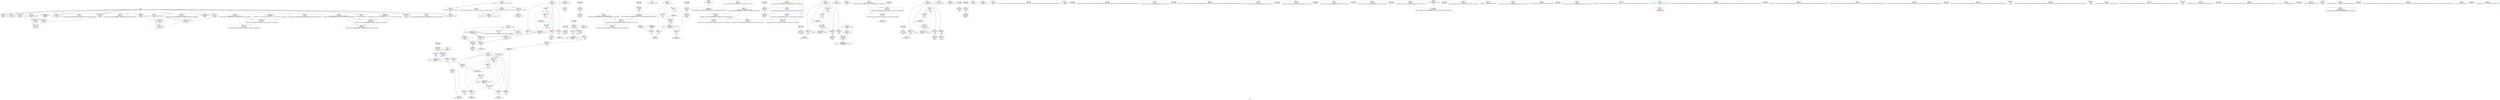 digraph "SVFG" {
	label="SVFG";

	Node0x5569e9b45a50 [shape=record,color=grey,label="{NodeID: 0\nNullPtr}"];
	Node0x5569e9b45a50 -> Node0x5569e9b67100[style=solid];
	Node0x5569e9b45a50 -> Node0x5569e9b67200[style=solid];
	Node0x5569e9b45a50 -> Node0x5569e9b672d0[style=solid];
	Node0x5569e9b45a50 -> Node0x5569e9b673a0[style=solid];
	Node0x5569e9b45a50 -> Node0x5569e9b67470[style=solid];
	Node0x5569e9b45a50 -> Node0x5569e9b67540[style=solid];
	Node0x5569e9b45a50 -> Node0x5569e9b67610[style=solid];
	Node0x5569e9b45a50 -> Node0x5569e9b676e0[style=solid];
	Node0x5569e9b45a50 -> Node0x5569e9b677b0[style=solid];
	Node0x5569e9b45a50 -> Node0x5569e9b67880[style=solid];
	Node0x5569e9b45a50 -> Node0x5569e9b67950[style=solid];
	Node0x5569e9b45a50 -> Node0x5569e9b67a20[style=solid];
	Node0x5569e9b45a50 -> Node0x5569e9b67af0[style=solid];
	Node0x5569e9b45a50 -> Node0x5569e9b67bc0[style=solid];
	Node0x5569e9b45a50 -> Node0x5569e9b6cc20[style=solid];
	Node0x5569e9b65480 [shape=record,color=red,label="{NodeID: 111\n190\<--13\n\<--c1\nmain\n}"];
	Node0x5569e9b65480 -> Node0x5569e9b68850[style=solid];
	Node0x5569e9b64010 [shape=record,color=green,label="{NodeID: 28\n56\<--57\nretval\<--retval_field_insensitive\nmain\n}"];
	Node0x5569e9b64010 -> Node0x5569e9b6cd20[style=solid];
	Node0x5569e9b6ed50 [shape=record,color=black,label="{NodeID: 388\n113 = PHI()\n}"];
	Node0x5569e9b6ed50 -> Node0x5569e9b67f60[style=solid];
	Node0x5569e9b7f670 [shape=record,color=black,label="{NodeID: 305\nMR_2V_2 = PHI(MR_2V_3, MR_2V_1, )\npts\{15 \}\n}"];
	Node0x5569e9b7f670 -> Node0x5569e9b6d540[style=dashed];
	Node0x5569e9b6bd90 [shape=record,color=red,label="{NodeID: 139\n179\<--178\n\<--call39\nmain\n}"];
	Node0x5569e9b6bd90 -> Node0x5569e9b68780[style=solid];
	Node0x5569e9b66820 [shape=record,color=green,label="{NodeID: 56\n314\<--315\n__lhs.addr\<--__lhs.addr_field_insensitive\n_ZStplIcSt11char_traitsIcESaIcEENSt7__cxx1112basic_stringIT_T0_T1_EES5_RKS8_\n}"];
	Node0x5569e9b66820 -> Node0x5569e9b6c270[style=solid];
	Node0x5569e9b66820 -> Node0x5569e9b6dd60[style=solid];
	Node0x5569e9b6d540 [shape=record,color=blue,label="{NodeID: 167\n13\<--162\nc1\<--conv28\nmain\n}"];
	Node0x5569e9b6d540 -> Node0x5569e9b65480[style=dashed];
	Node0x5569e9b6d540 -> Node0x5569e9b7f670[style=dashed];
	Node0x5569e9b68030 [shape=record,color=black,label="{NodeID: 84\n121\<--120\nconv10\<--\nmain\n}"];
	Node0x5569e9b63d00 [shape=record,color=green,label="{NodeID: 1\n7\<--1\n__dso_handle\<--dummyObj\nGlob }"];
	Node0x5569e9b65550 [shape=record,color=red,label="{NodeID: 112\n232\<--16\n\<--c2\nmain\n}"];
	Node0x5569e9b65550 -> Node0x5569e9b659b0[style=solid];
	Node0x5569e9b640a0 [shape=record,color=green,label="{NodeID: 29\n58\<--59\nn\<--n_field_insensitive\nmain\n}"];
	Node0x5569e9b640a0 -> Node0x5569e9b656f0[style=solid];
	Node0x5569e9b6ee80 [shape=record,color=black,label="{NodeID: 389\n122 = PHI()\n}"];
	Node0x5569e9b6ee80 -> Node0x5569e9b6bbf0[style=solid];
	Node0x5569e9b7fb70 [shape=record,color=black,label="{NodeID: 306\nMR_4V_2 = PHI(MR_4V_3, MR_4V_1, )\npts\{17 \}\n}"];
	Node0x5569e9b7fb70 -> Node0x5569e9b6d610[style=dashed];
	Node0x5569e9b6be60 [shape=record,color=red,label="{NodeID: 140\n182\<--181\n\<--arrayidx41\nmain\n}"];
	Node0x5569e9b6be60 -> Node0x5569e9b69ba0[style=solid];
	Node0x5569e9b668f0 [shape=record,color=green,label="{NodeID: 57\n316\<--317\n__rhs.addr\<--__rhs.addr_field_insensitive\n_ZStplIcSt11char_traitsIcESaIcEENSt7__cxx1112basic_stringIT_T0_T1_EES5_RKS8_\n}"];
	Node0x5569e9b668f0 -> Node0x5569e9b6c340[style=solid];
	Node0x5569e9b668f0 -> Node0x5569e9b6c410[style=solid];
	Node0x5569e9b668f0 -> Node0x5569e9b6de30[style=solid];
	Node0x5569e9b6d610 [shape=record,color=blue,label="{NodeID: 168\n16\<--165\nc2\<--conv30\nmain\n}"];
	Node0x5569e9b6d610 -> Node0x5569e9b65550[style=dashed];
	Node0x5569e9b6d610 -> Node0x5569e9b65620[style=dashed];
	Node0x5569e9b6d610 -> Node0x5569e9b7fb70[style=dashed];
	Node0x5569e9b68100 [shape=record,color=black,label="{NodeID: 85\n126\<--125\nidxprom\<--\nmain\n}"];
	Node0x5569e9b44b60 [shape=record,color=green,label="{NodeID: 2\n14\<--1\n\<--dummyObj\nCan only get source location for instruction, argument, global var or function.}"];
	Node0x5569e9b65620 [shape=record,color=red,label="{NodeID: 113\n244\<--16\n\<--c2\nmain\n}"];
	Node0x5569e9b65620 -> Node0x5569e9b65a80[style=solid];
	Node0x5569e9b64130 [shape=record,color=green,label="{NodeID: 30\n60\<--61\nic\<--ic_field_insensitive\nmain\n}"];
	Node0x5569e9b64130 -> Node0x5569e9b6aa10[style=solid];
	Node0x5569e9b64130 -> Node0x5569e9b6aae0[style=solid];
	Node0x5569e9b64130 -> Node0x5569e9b6abb0[style=solid];
	Node0x5569e9b64130 -> Node0x5569e9b6cdf0[style=solid];
	Node0x5569e9b64130 -> Node0x5569e9b6dc90[style=solid];
	Node0x5569e9b6ef80 [shape=record,color=black,label="{NodeID: 390\n161 = PHI()\n}"];
	Node0x5569e9b6ef80 -> Node0x5569e9b68440[style=solid];
	Node0x5569e9b80070 [shape=record,color=black,label="{NodeID: 307\nMR_10V_3 = PHI(MR_10V_4, MR_10V_2, )\npts\{61 \}\n}"];
	Node0x5569e9b80070 -> Node0x5569e9b6aa10[style=dashed];
	Node0x5569e9b80070 -> Node0x5569e9b6aae0[style=dashed];
	Node0x5569e9b80070 -> Node0x5569e9b6abb0[style=dashed];
	Node0x5569e9b80070 -> Node0x5569e9b6dc90[style=dashed];
	Node0x5569e9b6bf30 [shape=record,color=red,label="{NodeID: 141\n196\<--195\n\<--call46\nmain\n}"];
	Node0x5569e9b6bf30 -> Node0x5569e9b65810[style=solid];
	Node0x5569e9b669c0 [shape=record,color=green,label="{NodeID: 58\n318\<--319\nnrvo\<--nrvo_field_insensitive\n_ZStplIcSt11char_traitsIcESaIcEENSt7__cxx1112basic_stringIT_T0_T1_EES5_RKS8_\n}"];
	Node0x5569e9b669c0 -> Node0x5569e9b6c4e0[style=solid];
	Node0x5569e9b669c0 -> Node0x5569e9b6df00[style=solid];
	Node0x5569e9b669c0 -> Node0x5569e9b6e0a0[style=solid];
	Node0x5569e9b6d6e0 [shape=record,color=blue,label="{NodeID: 169\n76\<--168\nx\<--\nmain\n}"];
	Node0x5569e9b6d6e0 -> Node0x5569e9b6b4a0[style=dashed];
	Node0x5569e9b6d6e0 -> Node0x5569e9b6b570[style=dashed];
	Node0x5569e9b6d6e0 -> Node0x5569e9b6b640[style=dashed];
	Node0x5569e9b6d6e0 -> Node0x5569e9b6b710[style=dashed];
	Node0x5569e9b6d6e0 -> Node0x5569e9b6b7e0[style=dashed];
	Node0x5569e9b6d6e0 -> Node0x5569e9b6d880[style=dashed];
	Node0x5569e9b6d6e0 -> Node0x5569e9b6dbc0[style=dashed];
	Node0x5569e9b6d6e0 -> Node0x5569e9b80f70[style=dashed];
	Node0x5569e9b681d0 [shape=record,color=black,label="{NodeID: 86\n145\<--144\nconv16\<--call15\nmain\n}"];
	Node0x5569e9b681d0 -> Node0x5569e9b6a1a0[style=solid];
	Node0x5569e9b45e70 [shape=record,color=green,label="{NodeID: 3\n18\<--1\n_ZSt3cin\<--dummyObj\nGlob }"];
	Node0x5569e9b656f0 [shape=record,color=red,label="{NodeID: 114\n91\<--58\n\<--n\nmain\n}"];
	Node0x5569e9b656f0 -> Node0x5569e9b69a20[style=solid];
	Node0x5569e9b641c0 [shape=record,color=green,label="{NodeID: 31\n62\<--63\ns\<--s_field_insensitive\nmain\n}"];
	Node0x5569e9b6f080 [shape=record,color=black,label="{NodeID: 391\n164 = PHI()\n}"];
	Node0x5569e9b6f080 -> Node0x5569e9b68510[style=solid];
	Node0x5569e9b80570 [shape=record,color=black,label="{NodeID: 308\nMR_16V_2 = PHI(MR_16V_4, MR_16V_1, )\npts\{73 \}\n}"];
	Node0x5569e9b80570 -> Node0x5569e9b6cec0[style=dashed];
	Node0x5569e9b6c000 [shape=record,color=red,label="{NodeID: 142\n199\<--198\n\<--arrayidx48\nmain\n}"];
	Node0x5569e9b6c000 -> Node0x5569e9b658e0[style=solid];
	Node0x5569e9b66a90 [shape=record,color=green,label="{NodeID: 59\n320\<--321\n__len\<--__len_field_insensitive\n_ZStplIcSt11char_traitsIcESaIcEENSt7__cxx1112basic_stringIT_T0_T1_EES5_RKS8_\n}"];
	Node0x5569e9b66a90 -> Node0x5569e9b6c5b0[style=solid];
	Node0x5569e9b66a90 -> Node0x5569e9b6dfd0[style=solid];
	Node0x5569e9b6d7b0 [shape=record,color=blue,label="{NodeID: 170\n78\<--14\ni31\<--\nmain\n}"];
	Node0x5569e9b6d7b0 -> Node0x5569e9b6b8b0[style=dashed];
	Node0x5569e9b6d7b0 -> Node0x5569e9b6b980[style=dashed];
	Node0x5569e9b6d7b0 -> Node0x5569e9b6ba50[style=dashed];
	Node0x5569e9b6d7b0 -> Node0x5569e9b6bb20[style=dashed];
	Node0x5569e9b6d7b0 -> Node0x5569e9b6d950[style=dashed];
	Node0x5569e9b6d7b0 -> Node0x5569e9b81470[style=dashed];
	Node0x5569e9b682a0 [shape=record,color=black,label="{NodeID: 87\n150\<--149\nconv19\<--\nmain\n}"];
	Node0x5569e9b46170 [shape=record,color=green,label="{NodeID: 4\n19\<--1\n_ZSt4cout\<--dummyObj\nGlob }"];
	Node0x5569e9b6aa10 [shape=record,color=red,label="{NodeID: 115\n90\<--60\n\<--ic\nmain\n}"];
	Node0x5569e9b6aa10 -> Node0x5569e9b69a20[style=solid];
	Node0x5569e9b64250 [shape=record,color=green,label="{NodeID: 32\n64\<--65\ns1\<--s1_field_insensitive\nmain\n}"];
	Node0x5569e9b6f180 [shape=record,color=black,label="{NodeID: 392\n172 = PHI()\n}"];
	Node0x5569e9b6f180 -> Node0x5569e9b685e0[style=solid];
	Node0x5569e9b80a70 [shape=record,color=black,label="{NodeID: 309\nMR_18V_2 = PHI(MR_18V_4, MR_18V_1, )\npts\{75 \}\n}"];
	Node0x5569e9b80a70 -> Node0x5569e9b6d2d0[style=dashed];
	Node0x5569e9b6c0d0 [shape=record,color=red,label="{NodeID: 143\n213\<--212\n\<--call56\nmain\n}"];
	Node0x5569e9b66b60 [shape=record,color=green,label="{NodeID: 60\n322\<--323\nexn.slot\<--exn.slot_field_insensitive\n_ZStplIcSt11char_traitsIcESaIcEENSt7__cxx1112basic_stringIT_T0_T1_EES5_RKS8_\n}"];
	Node0x5569e9b66b60 -> Node0x5569e9b6c680[style=solid];
	Node0x5569e9b66b60 -> Node0x5569e9b6e170[style=solid];
	Node0x5569e9b6d880 [shape=record,color=blue,label="{NodeID: 171\n76\<--201\nx\<--add\nmain\n}"];
	Node0x5569e9b6d880 -> Node0x5569e9b6b4a0[style=dashed];
	Node0x5569e9b6d880 -> Node0x5569e9b6b570[style=dashed];
	Node0x5569e9b6d880 -> Node0x5569e9b6b640[style=dashed];
	Node0x5569e9b6d880 -> Node0x5569e9b6b710[style=dashed];
	Node0x5569e9b6d880 -> Node0x5569e9b6b7e0[style=dashed];
	Node0x5569e9b6d880 -> Node0x5569e9b6d880[style=dashed];
	Node0x5569e9b6d880 -> Node0x5569e9b6dbc0[style=dashed];
	Node0x5569e9b6d880 -> Node0x5569e9b80f70[style=dashed];
	Node0x5569e9b68370 [shape=record,color=black,label="{NodeID: 88\n153\<--152\nidxprom22\<--\nmain\n}"];
	Node0x5569e9b46200 [shape=record,color=green,label="{NodeID: 5\n20\<--1\n.str\<--dummyObj\nGlob }"];
	Node0x5569e9b6aae0 [shape=record,color=red,label="{NodeID: 116\n254\<--60\n\<--ic\nmain\n}"];
	Node0x5569e9b6aae0 -> Node0x5569e9b74ec0[style=solid];
	Node0x5569e9b642e0 [shape=record,color=green,label="{NodeID: 33\n66\<--67\ns2\<--s2_field_insensitive\nmain\n}"];
	Node0x5569e9b6f280 [shape=record,color=black,label="{NodeID: 393\n178 = PHI()\n}"];
	Node0x5569e9b6f280 -> Node0x5569e9b6bd90[style=solid];
	Node0x5569e9b80f70 [shape=record,color=black,label="{NodeID: 310\nMR_20V_2 = PHI(MR_20V_6, MR_20V_1, )\npts\{77 \}\n}"];
	Node0x5569e9b80f70 -> Node0x5569e9b6d6e0[style=dashed];
	Node0x5569e9b6c1a0 [shape=record,color=red,label="{NodeID: 144\n236\<--235\n\<--call65\nmain\n|{<s0>25}}"];
	Node0x5569e9b6c1a0:s0 -> Node0x5569e9b701e0[style=solid,color=red];
	Node0x5569e9b66c30 [shape=record,color=green,label="{NodeID: 61\n324\<--325\nehselector.slot\<--ehselector.slot_field_insensitive\n_ZStplIcSt11char_traitsIcESaIcEENSt7__cxx1112basic_stringIT_T0_T1_EES5_RKS8_\n}"];
	Node0x5569e9b66c30 -> Node0x5569e9b6c750[style=solid];
	Node0x5569e9b66c30 -> Node0x5569e9b6e240[style=solid];
	Node0x5569e9b6d950 [shape=record,color=blue,label="{NodeID: 172\n78\<--205\ni31\<--inc51\nmain\n}"];
	Node0x5569e9b6d950 -> Node0x5569e9b6b8b0[style=dashed];
	Node0x5569e9b6d950 -> Node0x5569e9b6b980[style=dashed];
	Node0x5569e9b6d950 -> Node0x5569e9b6ba50[style=dashed];
	Node0x5569e9b6d950 -> Node0x5569e9b6bb20[style=dashed];
	Node0x5569e9b6d950 -> Node0x5569e9b6d950[style=dashed];
	Node0x5569e9b6d950 -> Node0x5569e9b81470[style=dashed];
	Node0x5569e9b68440 [shape=record,color=black,label="{NodeID: 89\n162\<--161\nconv28\<--call27\nmain\n}"];
	Node0x5569e9b68440 -> Node0x5569e9b6d540[style=solid];
	Node0x5569e9b46290 [shape=record,color=green,label="{NodeID: 6\n22\<--1\n.str.1\<--dummyObj\nGlob }"];
	Node0x5569e9b6abb0 [shape=record,color=red,label="{NodeID: 117\n271\<--60\n\<--ic\nmain\n}"];
	Node0x5569e9b6abb0 -> Node0x5569e9b745c0[style=solid];
	Node0x5569e9b643b0 [shape=record,color=green,label="{NodeID: 34\n68\<--69\nexn.slot\<--exn.slot_field_insensitive\nmain\n}"];
	Node0x5569e9b643b0 -> Node0x5569e9b6ac80[style=solid];
	Node0x5569e9b643b0 -> Node0x5569e9b6d130[style=solid];
	Node0x5569e9b643b0 -> Node0x5569e9b6da20[style=solid];
	Node0x5569e9b6f380 [shape=record,color=black,label="{NodeID: 394\n235 = PHI()\n}"];
	Node0x5569e9b6f380 -> Node0x5569e9b6c1a0[style=solid];
	Node0x5569e9b81470 [shape=record,color=black,label="{NodeID: 311\nMR_22V_2 = PHI(MR_22V_4, MR_22V_1, )\npts\{79 \}\n}"];
	Node0x5569e9b81470 -> Node0x5569e9b6d7b0[style=dashed];
	Node0x5569e9b6c270 [shape=record,color=red,label="{NodeID: 145\n339\<--314\n\<--__lhs.addr\n_ZStplIcSt11char_traitsIcESaIcEENSt7__cxx1112basic_stringIT_T0_T1_EES5_RKS8_\n}"];
	Node0x5569e9b66d00 [shape=record,color=green,label="{NodeID: 62\n337\<--338\n_ZNSt7__cxx1112basic_stringIcSt11char_traitsIcESaIcEE7reserveEm\<--_ZNSt7__cxx1112basic_stringIcSt11char_traitsIcESaIcEE7reserveEm_field_insensitive\n}"];
	Node0x5569e9b6da20 [shape=record,color=blue,label="{NodeID: 173\n68\<--219\nexn.slot\<--\nmain\n}"];
	Node0x5569e9b6da20 -> Node0x5569e9b6ac80[style=dashed];
	Node0x5569e9b68510 [shape=record,color=black,label="{NodeID: 90\n165\<--164\nconv30\<--call29\nmain\n}"];
	Node0x5569e9b68510 -> Node0x5569e9b6d610[style=solid];
	Node0x5569e9b48b70 [shape=record,color=green,label="{NodeID: 7\n24\<--1\n.str.2\<--dummyObj\nGlob }"];
	Node0x5569e9b6ac80 [shape=record,color=red,label="{NodeID: 118\n280\<--68\nexn\<--exn.slot\nmain\n}"];
	Node0x5569e9b64480 [shape=record,color=green,label="{NodeID: 35\n70\<--71\nehselector.slot\<--ehselector.slot_field_insensitive\nmain\n}"];
	Node0x5569e9b64480 -> Node0x5569e9b6ad50[style=solid];
	Node0x5569e9b64480 -> Node0x5569e9b6d200[style=solid];
	Node0x5569e9b64480 -> Node0x5569e9b6daf0[style=solid];
	Node0x5569e9b6f480 [shape=record,color=black,label="{NodeID: 395\n240 = PHI()\n}"];
	Node0x5569e9b81970 [shape=record,color=black,label="{NodeID: 312\nMR_24V_2 = PHI(MR_24V_3, MR_24V_1, )\npts\{100000 \}\n}"];
	Node0x5569e9b81970 -> Node0x5569e9b6be60[style=dashed];
	Node0x5569e9b81970 -> Node0x5569e9b6c000[style=dashed];
	Node0x5569e9b81970 -> Node0x5569e9b6cf90[style=dashed];
	Node0x5569e9b81970 -> Node0x5569e9b81970[style=dashed];
	Node0x5569e9b6c340 [shape=record,color=red,label="{NodeID: 146\n330\<--316\n\<--__rhs.addr\n_ZStplIcSt11char_traitsIcESaIcEENSt7__cxx1112basic_stringIT_T0_T1_EES5_RKS8_\n}"];
	Node0x5569e9b66e00 [shape=record,color=green,label="{NodeID: 63\n341\<--342\n_ZNSt7__cxx1112basic_stringIcSt11char_traitsIcESaIcEE6appendEmc\<--_ZNSt7__cxx1112basic_stringIcSt11char_traitsIcESaIcEE6appendEmc_field_insensitive\n}"];
	Node0x5569e9b6daf0 [shape=record,color=blue,label="{NodeID: 174\n70\<--221\nehselector.slot\<--\nmain\n}"];
	Node0x5569e9b6daf0 -> Node0x5569e9b6ad50[style=dashed];
	Node0x5569e9b685e0 [shape=record,color=black,label="{NodeID: 91\n173\<--172\nconv34\<--call33\nmain\n}"];
	Node0x5569e9b685e0 -> Node0x5569e9b754c0[style=solid];
	Node0x5569e9b48c00 [shape=record,color=green,label="{NodeID: 8\n27\<--1\n\<--dummyObj\nCan only get source location for instruction, argument, global var or function.}"];
	Node0x5569e9b6ad50 [shape=record,color=red,label="{NodeID: 119\n281\<--70\nsel\<--ehselector.slot\nmain\n}"];
	Node0x5569e9b64550 [shape=record,color=green,label="{NodeID: 36\n72\<--73\ni\<--i_field_insensitive\nmain\n}"];
	Node0x5569e9b64550 -> Node0x5569e9b6ae20[style=solid];
	Node0x5569e9b64550 -> Node0x5569e9b6aef0[style=solid];
	Node0x5569e9b64550 -> Node0x5569e9b6afc0[style=solid];
	Node0x5569e9b64550 -> Node0x5569e9b6b090[style=solid];
	Node0x5569e9b64550 -> Node0x5569e9b6cec0[style=solid];
	Node0x5569e9b64550 -> Node0x5569e9b6d060[style=solid];
	Node0x5569e9b6f550 [shape=record,color=black,label="{NodeID: 396\n251 = PHI()\n}"];
	Node0x5569e9b81e70 [shape=record,color=black,label="{NodeID: 313\nMR_26V_2 = PHI(MR_26V_3, MR_26V_1, )\npts\{120000 \}\n}"];
	Node0x5569e9b81e70 -> Node0x5569e9b6d3a0[style=dashed];
	Node0x5569e9b81e70 -> Node0x5569e9b81e70[style=dashed];
	Node0x5569e9b6c410 [shape=record,color=red,label="{NodeID: 147\n343\<--316\n\<--__rhs.addr\n_ZStplIcSt11char_traitsIcESaIcEENSt7__cxx1112basic_stringIT_T0_T1_EES5_RKS8_\n}"];
	Node0x5569e9b66f00 [shape=record,color=green,label="{NodeID: 64\n345\<--346\n_ZNSt7__cxx1112basic_stringIcSt11char_traitsIcESaIcEE6appendERKS4_\<--_ZNSt7__cxx1112basic_stringIcSt11char_traitsIcESaIcEE6appendERKS4__field_insensitive\n}"];
	Node0x5569e9b6dbc0 [shape=record,color=blue,label="{NodeID: 175\n76\<--247\nx\<--div\nmain\n}"];
	Node0x5569e9b6dbc0 -> Node0x5569e9b6b640[style=dashed];
	Node0x5569e9b6dbc0 -> Node0x5569e9b6b710[style=dashed];
	Node0x5569e9b6dbc0 -> Node0x5569e9b6b7e0[style=dashed];
	Node0x5569e9b6dbc0 -> Node0x5569e9b6dbc0[style=dashed];
	Node0x5569e9b6dbc0 -> Node0x5569e9b80f70[style=dashed];
	Node0x5569e9b686b0 [shape=record,color=black,label="{NodeID: 92\n177\<--176\nconv37\<--\nmain\n}"];
	Node0x5569e9b48c90 [shape=record,color=green,label="{NodeID: 9\n95\<--1\n\<--dummyObj\nCan only get source location for instruction, argument, global var or function.}"];
	Node0x5569e9b6ae20 [shape=record,color=red,label="{NodeID: 120\n112\<--72\n\<--i\nmain\n}"];
	Node0x5569e9b6ae20 -> Node0x5569e9b69d20[style=solid];
	Node0x5569e9b64620 [shape=record,color=green,label="{NodeID: 37\n74\<--75\ni13\<--i13_field_insensitive\nmain\n}"];
	Node0x5569e9b64620 -> Node0x5569e9b6b160[style=solid];
	Node0x5569e9b64620 -> Node0x5569e9b6b230[style=solid];
	Node0x5569e9b64620 -> Node0x5569e9b6b300[style=solid];
	Node0x5569e9b64620 -> Node0x5569e9b6b3d0[style=solid];
	Node0x5569e9b64620 -> Node0x5569e9b6d2d0[style=solid];
	Node0x5569e9b64620 -> Node0x5569e9b6d470[style=solid];
	Node0x5569e9b6f680 [shape=record,color=black,label="{NodeID: 397\n256 = PHI()\n}"];
	Node0x5569e9b6c4e0 [shape=record,color=red,label="{NodeID: 148\n349\<--318\nnrvo.val\<--nrvo\n_ZStplIcSt11char_traitsIcESaIcEENSt7__cxx1112basic_stringIT_T0_T1_EES5_RKS8_\n}"];
	Node0x5569e9b67000 [shape=record,color=green,label="{NodeID: 65\n28\<--390\n_GLOBAL__sub_I_ilyakor_0_0.cpp\<--_GLOBAL__sub_I_ilyakor_0_0.cpp_field_insensitive\n}"];
	Node0x5569e9b67000 -> Node0x5569e9b6cb20[style=solid];
	Node0x5569e9b6dc90 [shape=record,color=blue,label="{NodeID: 176\n60\<--272\nic\<--inc83\nmain\n}"];
	Node0x5569e9b6dc90 -> Node0x5569e9b80070[style=dashed];
	Node0x5569e9b68780 [shape=record,color=black,label="{NodeID: 93\n180\<--179\nidxprom40\<--\nmain\n}"];
	Node0x5569e9b48570 [shape=record,color=green,label="{NodeID: 10\n96\<--1\n\<--dummyObj\nCan only get source location for instruction, argument, global var or function.}"];
	Node0x5569e9b6aef0 [shape=record,color=red,label="{NodeID: 121\n119\<--72\n\<--i\nmain\n}"];
	Node0x5569e9b6aef0 -> Node0x5569e9b6cf90[style=solid];
	Node0x5569e9b646f0 [shape=record,color=green,label="{NodeID: 38\n76\<--77\nx\<--x_field_insensitive\nmain\n}"];
	Node0x5569e9b646f0 -> Node0x5569e9b6b4a0[style=solid];
	Node0x5569e9b646f0 -> Node0x5569e9b6b570[style=solid];
	Node0x5569e9b646f0 -> Node0x5569e9b6b640[style=solid];
	Node0x5569e9b646f0 -> Node0x5569e9b6b710[style=solid];
	Node0x5569e9b646f0 -> Node0x5569e9b6b7e0[style=solid];
	Node0x5569e9b646f0 -> Node0x5569e9b6d6e0[style=solid];
	Node0x5569e9b646f0 -> Node0x5569e9b6d880[style=solid];
	Node0x5569e9b646f0 -> Node0x5569e9b6dbc0[style=solid];
	Node0x5569e9b6f780 [shape=record,color=black,label="{NodeID: 398\n260 = PHI()\n}"];
	Node0x5569e9b6c5b0 [shape=record,color=red,label="{NodeID: 149\n333\<--320\n\<--__len\n_ZStplIcSt11char_traitsIcESaIcEENSt7__cxx1112basic_stringIT_T0_T1_EES5_RKS8_\n}"];
	Node0x5569e9b6c5b0 -> Node0x5569e9b74740[style=solid];
	Node0x5569e9b67100 [shape=record,color=black,label="{NodeID: 66\n2\<--3\ndummyVal\<--dummyVal\n}"];
	Node0x5569e9b6dd60 [shape=record,color=blue,label="{NodeID: 177\n314\<--312\n__lhs.addr\<--__lhs\n_ZStplIcSt11char_traitsIcESaIcEENSt7__cxx1112basic_stringIT_T0_T1_EES5_RKS8_\n}"];
	Node0x5569e9b6dd60 -> Node0x5569e9b6c270[style=dashed];
	Node0x5569e9b68850 [shape=record,color=black,label="{NodeID: 94\n191\<--190\nconv43\<--\nmain\n}"];
	Node0x5569e9b68850 -> Node0x5569e9b751c0[style=solid];
	Node0x5569e9b48600 [shape=record,color=green,label="{NodeID: 11\n97\<--1\n\<--dummyObj\nCan only get source location for instruction, argument, global var or function.}"];
	Node0x5569e9b745c0 [shape=record,color=grey,label="{NodeID: 288\n272 = Binary(271, 132, )\n}"];
	Node0x5569e9b745c0 -> Node0x5569e9b6dc90[style=solid];
	Node0x5569e9b6afc0 [shape=record,color=red,label="{NodeID: 122\n120\<--72\n\<--i\nmain\n}"];
	Node0x5569e9b6afc0 -> Node0x5569e9b68030[style=solid];
	Node0x5569e9b647c0 [shape=record,color=green,label="{NodeID: 39\n78\<--79\ni31\<--i31_field_insensitive\nmain\n}"];
	Node0x5569e9b647c0 -> Node0x5569e9b6b8b0[style=solid];
	Node0x5569e9b647c0 -> Node0x5569e9b6b980[style=solid];
	Node0x5569e9b647c0 -> Node0x5569e9b6ba50[style=solid];
	Node0x5569e9b647c0 -> Node0x5569e9b6bb20[style=solid];
	Node0x5569e9b647c0 -> Node0x5569e9b6d7b0[style=solid];
	Node0x5569e9b647c0 -> Node0x5569e9b6d950[style=solid];
	Node0x5569e9b6f880 [shape=record,color=black,label="{NodeID: 399\n261 = PHI()\n}"];
	Node0x5569e9b6c680 [shape=record,color=red,label="{NodeID: 150\n361\<--322\nexn\<--exn.slot\n_ZStplIcSt11char_traitsIcESaIcEENSt7__cxx1112basic_stringIT_T0_T1_EES5_RKS8_\n}"];
	Node0x5569e9b67200 [shape=record,color=black,label="{NodeID: 67\n135\<--3\n\<--dummyVal\nmain\n}"];
	Node0x5569e9b8b730 [shape=record,color=yellow,style=double,label="{NodeID: 344\n36V_1 = ENCHI(MR_36V_0)\npts\{323 \}\nFun[_ZStplIcSt11char_traitsIcESaIcEENSt7__cxx1112basic_stringIT_T0_T1_EES5_RKS8_]}"];
	Node0x5569e9b8b730 -> Node0x5569e9b6e170[style=dashed];
	Node0x5569e9b6de30 [shape=record,color=blue,label="{NodeID: 178\n316\<--313\n__rhs.addr\<--__rhs\n_ZStplIcSt11char_traitsIcESaIcEENSt7__cxx1112basic_stringIT_T0_T1_EES5_RKS8_\n}"];
	Node0x5569e9b6de30 -> Node0x5569e9b6c340[style=dashed];
	Node0x5569e9b6de30 -> Node0x5569e9b6c410[style=dashed];
	Node0x5569e9b68920 [shape=record,color=black,label="{NodeID: 95\n194\<--193\nconv44\<--\nmain\n}"];
	Node0x5569e9b486d0 [shape=record,color=green,label="{NodeID: 12\n132\<--1\n\<--dummyObj\nCan only get source location for instruction, argument, global var or function.}"];
	Node0x5569e9b74740 [shape=record,color=grey,label="{NodeID: 289\n334 = Binary(333, 335, )\n}"];
	Node0x5569e9b6b090 [shape=record,color=red,label="{NodeID: 123\n130\<--72\n\<--i\nmain\n}"];
	Node0x5569e9b6b090 -> Node0x5569e9b75340[style=solid];
	Node0x5569e9b64890 [shape=record,color=green,label="{NodeID: 40\n80\<--81\nss\<--ss_field_insensitive\nmain\n|{<s0>25}}"];
	Node0x5569e9b64890:s0 -> Node0x5569e9b702b0[style=solid,color=red];
	Node0x5569e9b6f980 [shape=record,color=black,label="{NodeID: 400\n265 = PHI()\n}"];
	Node0x5569e9b6c750 [shape=record,color=red,label="{NodeID: 151\n362\<--324\nsel\<--ehselector.slot\n_ZStplIcSt11char_traitsIcESaIcEENSt7__cxx1112basic_stringIT_T0_T1_EES5_RKS8_\n}"];
	Node0x5569e9b672d0 [shape=record,color=black,label="{NodeID: 68\n136\<--3\n\<--dummyVal\nmain\n}"];
	Node0x5569e9b672d0 -> Node0x5569e9b6d130[style=solid];
	Node0x5569e9b8b810 [shape=record,color=yellow,style=double,label="{NodeID: 345\n38V_1 = ENCHI(MR_38V_0)\npts\{325 \}\nFun[_ZStplIcSt11char_traitsIcESaIcEENSt7__cxx1112basic_stringIT_T0_T1_EES5_RKS8_]}"];
	Node0x5569e9b8b810 -> Node0x5569e9b6e240[style=dashed];
	Node0x5569e9b6df00 [shape=record,color=blue,label="{NodeID: 179\n318\<--97\nnrvo\<--\n_ZStplIcSt11char_traitsIcESaIcEENSt7__cxx1112basic_stringIT_T0_T1_EES5_RKS8_\n}"];
	Node0x5569e9b6df00 -> Node0x5569e9b6e0a0[style=dashed];
	Node0x5569e9b65810 [shape=record,color=black,label="{NodeID: 96\n197\<--196\nidxprom47\<--\nmain\n}"];
	Node0x5569e9b487a0 [shape=record,color=green,label="{NodeID: 13\n168\<--1\n\<--dummyObj\nCan only get source location for instruction, argument, global var or function.}"];
	Node0x5569e9b748c0 [shape=record,color=grey,label="{NodeID: 290\n201 = Binary(192, 200, )\n}"];
	Node0x5569e9b748c0 -> Node0x5569e9b6d880[style=solid];
	Node0x5569e9b6b160 [shape=record,color=red,label="{NodeID: 124\n143\<--74\n\<--i13\nmain\n}"];
	Node0x5569e9b6b160 -> Node0x5569e9b6a1a0[style=solid];
	Node0x5569e9b64960 [shape=record,color=green,label="{NodeID: 41\n82\<--83\nref.tmp\<--ref.tmp_field_insensitive\nmain\n|{<s0>25}}"];
	Node0x5569e9b64960:s0 -> Node0x5569e9b6fd50[style=solid,color=red];
	Node0x5569e9b6fa50 [shape=record,color=black,label="{NodeID: 401\n340 = PHI()\n}"];
	Node0x5569e9b6c820 [shape=record,color=blue,label="{NodeID: 152\n13\<--14\nc1\<--\nGlob }"];
	Node0x5569e9b6c820 -> Node0x5569e9b7f670[style=dashed];
	Node0x5569e9b673a0 [shape=record,color=black,label="{NodeID: 69\n138\<--3\n\<--dummyVal\nmain\n}"];
	Node0x5569e9b673a0 -> Node0x5569e9b6d200[style=solid];
	Node0x5569e9b6dfd0 [shape=record,color=blue,label="{NodeID: 180\n320\<--331\n__len\<--call\n_ZStplIcSt11char_traitsIcESaIcEENSt7__cxx1112basic_stringIT_T0_T1_EES5_RKS8_\n}"];
	Node0x5569e9b6dfd0 -> Node0x5569e9b6c5b0[style=dashed];
	Node0x5569e9b658e0 [shape=record,color=black,label="{NodeID: 97\n200\<--199\nconv49\<--\nmain\n}"];
	Node0x5569e9b658e0 -> Node0x5569e9b748c0[style=solid];
	Node0x5569e9b48870 [shape=record,color=green,label="{NodeID: 14\n184\<--1\n\<--dummyObj\nCan only get source location for instruction, argument, global var or function.}"];
	Node0x5569e9b74a40 [shape=record,color=grey,label="{NodeID: 291\n234 = Binary(231, 233, )\n}"];
	Node0x5569e9b6b230 [shape=record,color=red,label="{NodeID: 125\n148\<--74\n\<--i13\nmain\n}"];
	Node0x5569e9b6b230 -> Node0x5569e9b6d3a0[style=solid];
	Node0x5569e9b64a30 [shape=record,color=green,label="{NodeID: 42\n86\<--87\n_ZNSirsERi\<--_ZNSirsERi_field_insensitive\n}"];
	Node0x5569e9b6fb20 [shape=record,color=black,label="{NodeID: 402\n331 = PHI()\n}"];
	Node0x5569e9b6fb20 -> Node0x5569e9b6dfd0[style=solid];
	Node0x5569e9b6c920 [shape=record,color=blue,label="{NodeID: 153\n16\<--14\nc2\<--\nGlob }"];
	Node0x5569e9b6c920 -> Node0x5569e9b7fb70[style=dashed];
	Node0x5569e9b67470 [shape=record,color=black,label="{NodeID: 70\n218\<--3\n\<--dummyVal\nmain\n}"];
	Node0x5569e9b6e0a0 [shape=record,color=blue,label="{NodeID: 181\n318\<--348\nnrvo\<--\n_ZStplIcSt11char_traitsIcESaIcEENSt7__cxx1112basic_stringIT_T0_T1_EES5_RKS8_\n}"];
	Node0x5569e9b6e0a0 -> Node0x5569e9b6c4e0[style=dashed];
	Node0x5569e9b659b0 [shape=record,color=black,label="{NodeID: 98\n233\<--232\nconv63\<--\nmain\n}"];
	Node0x5569e9b659b0 -> Node0x5569e9b74a40[style=solid];
	Node0x5569e9b48940 [shape=record,color=green,label="{NodeID: 15\n335\<--1\n\<--dummyObj\nCan only get source location for instruction, argument, global var or function.}"];
	Node0x5569e9b74bc0 [shape=record,color=grey,label="{NodeID: 292\n158 = Binary(157, 132, )\n}"];
	Node0x5569e9b74bc0 -> Node0x5569e9b6d470[style=solid];
	Node0x5569e9b6b300 [shape=record,color=red,label="{NodeID: 126\n149\<--74\n\<--i13\nmain\n}"];
	Node0x5569e9b6b300 -> Node0x5569e9b682a0[style=solid];
	Node0x5569e9b64b00 [shape=record,color=green,label="{NodeID: 43\n98\<--99\nllvm.memset.p0i8.i64\<--llvm.memset.p0i8.i64_field_insensitive\n}"];
	Node0x5569e9b6fc80 [shape=record,color=black,label="{NodeID: 403\n344 = PHI()\n}"];
	Node0x5569e9b6ca20 [shape=record,color=blue,label="{NodeID: 154\n394\<--27\nllvm.global_ctors_0\<--\nGlob }"];
	Node0x5569e9b67540 [shape=record,color=black,label="{NodeID: 71\n219\<--3\n\<--dummyVal\nmain\n}"];
	Node0x5569e9b67540 -> Node0x5569e9b6da20[style=solid];
	Node0x5569e9b6e170 [shape=record,color=blue,label="{NodeID: 182\n322\<--352\nexn.slot\<--\n_ZStplIcSt11char_traitsIcESaIcEENSt7__cxx1112basic_stringIT_T0_T1_EES5_RKS8_\n}"];
	Node0x5569e9b6e170 -> Node0x5569e9b6c680[style=dashed];
	Node0x5569e9b65a80 [shape=record,color=black,label="{NodeID: 99\n245\<--244\nconv68\<--\nmain\n}"];
	Node0x5569e9b65a80 -> Node0x5569e9b74d40[style=solid];
	Node0x5569e9b48a10 [shape=record,color=green,label="{NodeID: 16\n348\<--1\n\<--dummyObj\nCan only get source location for instruction, argument, global var or function.}"];
	Node0x5569e9b74d40 [shape=record,color=grey,label="{NodeID: 293\n247 = Binary(246, 245, )\n}"];
	Node0x5569e9b74d40 -> Node0x5569e9b6dbc0[style=solid];
	Node0x5569e9b6b3d0 [shape=record,color=red,label="{NodeID: 127\n157\<--74\n\<--i13\nmain\n}"];
	Node0x5569e9b6b3d0 -> Node0x5569e9b74bc0[style=solid];
	Node0x5569e9b64c00 [shape=record,color=green,label="{NodeID: 44\n101\<--102\n_ZNSt7__cxx1112basic_stringIcSt11char_traitsIcESaIcEEC1Ev\<--_ZNSt7__cxx1112basic_stringIcSt11char_traitsIcESaIcEEC1Ev_field_insensitive\n}"];
	Node0x5569e9b6fd50 [shape=record,color=black,label="{NodeID: 404\n311 = PHI(82, )\n0th arg _ZStplIcSt11char_traitsIcESaIcEENSt7__cxx1112basic_stringIT_T0_T1_EES5_RKS8_ }"];
	Node0x5569e9b6cb20 [shape=record,color=blue,label="{NodeID: 155\n395\<--28\nllvm.global_ctors_1\<--_GLOBAL__sub_I_ilyakor_0_0.cpp\nGlob }"];
	Node0x5569e9b67610 [shape=record,color=black,label="{NodeID: 72\n221\<--3\n\<--dummyVal\nmain\n}"];
	Node0x5569e9b67610 -> Node0x5569e9b6daf0[style=solid];
	Node0x5569e9b8bbc0 [shape=record,color=yellow,style=double,label="{NodeID: 349\n8V_1 = ENCHI(MR_8V_0)\npts\{59 \}\nFun[main]}"];
	Node0x5569e9b8bbc0 -> Node0x5569e9b656f0[style=dashed];
	Node0x5569e9b6e240 [shape=record,color=blue,label="{NodeID: 183\n324\<--354\nehselector.slot\<--\n_ZStplIcSt11char_traitsIcESaIcEENSt7__cxx1112basic_stringIT_T0_T1_EES5_RKS8_\n}"];
	Node0x5569e9b6e240 -> Node0x5569e9b6c750[style=dashed];
	Node0x5569e9b65b50 [shape=record,color=purple,label="{NodeID: 100\n37\<--4\n\<--_ZStL8__ioinit\n__cxx_global_var_init\n}"];
	Node0x5569e9b46760 [shape=record,color=green,label="{NodeID: 17\n4\<--6\n_ZStL8__ioinit\<--_ZStL8__ioinit_field_insensitive\nGlob }"];
	Node0x5569e9b46760 -> Node0x5569e9b65b50[style=solid];
	Node0x5569e9b74ec0 [shape=record,color=grey,label="{NodeID: 294\n255 = Binary(254, 132, )\n}"];
	Node0x5569e9b6b4a0 [shape=record,color=red,label="{NodeID: 128\n189\<--76\n\<--x\nmain\n}"];
	Node0x5569e9b6b4a0 -> Node0x5569e9b751c0[style=solid];
	Node0x5569e9b64d00 [shape=record,color=green,label="{NodeID: 45\n106\<--107\n_ZStrsIcSt11char_traitsIcESaIcEERSt13basic_istreamIT_T0_ES7_RNSt7__cxx1112basic_stringIS4_S5_T1_EE\<--_ZStrsIcSt11char_traitsIcESaIcEERSt13basic_istreamIT_T0_ES7_RNSt7__cxx1112basic_stringIS4_S5_T1_EE_field_insensitive\n}"];
	Node0x5569e9b701e0 [shape=record,color=black,label="{NodeID: 405\n312 = PHI(236, )\n1st arg _ZStplIcSt11char_traitsIcESaIcEENSt7__cxx1112basic_stringIT_T0_T1_EES5_RKS8_ }"];
	Node0x5569e9b701e0 -> Node0x5569e9b6dd60[style=solid];
	Node0x5569e9b6cc20 [shape=record,color=blue, style = dotted,label="{NodeID: 156\n396\<--3\nllvm.global_ctors_2\<--dummyVal\nGlob }"];
	Node0x5569e9b676e0 [shape=record,color=black,label="{NodeID: 73\n282\<--3\nlpad.val\<--dummyVal\nmain\n}"];
	Node0x5569e9b65c20 [shape=record,color=purple,label="{NodeID: 101\n127\<--8\narrayidx\<--num1\nmain\n}"];
	Node0x5569e9b65c20 -> Node0x5569e9b6cf90[style=solid];
	Node0x5569e9b46830 [shape=record,color=green,label="{NodeID: 18\n8\<--10\nnum1\<--num1_field_insensitive\nGlob }"];
	Node0x5569e9b46830 -> Node0x5569e9b67c90[style=solid];
	Node0x5569e9b46830 -> Node0x5569e9b65c20[style=solid];
	Node0x5569e9b46830 -> Node0x5569e9b65cf0[style=solid];
	Node0x5569e9b46830 -> Node0x5569e9b65dc0[style=solid];
	Node0x5569e9b9a390 [shape=record,color=black,label="{NodeID: 378\n85 = PHI()\n}"];
	Node0x5569e9b75040 [shape=record,color=grey,label="{NodeID: 295\n205 = Binary(204, 132, )\n}"];
	Node0x5569e9b75040 -> Node0x5569e9b6d950[style=solid];
	Node0x5569e9b6b570 [shape=record,color=red,label="{NodeID: 129\n209\<--76\n\<--x\nmain\n}"];
	Node0x5569e9b6b570 -> Node0x5569e9b69ea0[style=solid];
	Node0x5569e9b64e00 [shape=record,color=green,label="{NodeID: 46\n114\<--115\n_ZNKSt7__cxx1112basic_stringIcSt11char_traitsIcESaIcEE4sizeEv\<--_ZNKSt7__cxx1112basic_stringIcSt11char_traitsIcESaIcEE4sizeEv_field_insensitive\n}"];
	Node0x5569e9b702b0 [shape=record,color=black,label="{NodeID: 406\n313 = PHI(80, )\n2nd arg _ZStplIcSt11char_traitsIcESaIcEENSt7__cxx1112basic_stringIT_T0_T1_EES5_RKS8_ }"];
	Node0x5569e9b702b0 -> Node0x5569e9b6de30[style=solid];
	Node0x5569e9b6cd20 [shape=record,color=blue,label="{NodeID: 157\n56\<--14\nretval\<--\nmain\n}"];
	Node0x5569e9b677b0 [shape=record,color=black,label="{NodeID: 74\n283\<--3\nlpad.val85\<--dummyVal\nmain\n}"];
	Node0x5569e9b8bd80 [shape=record,color=yellow,style=double,label="{NodeID: 351\n12V_1 = ENCHI(MR_12V_0)\npts\{69 \}\nFun[main]}"];
	Node0x5569e9b8bd80 -> Node0x5569e9b6d130[style=dashed];
	Node0x5569e9b8bd80 -> Node0x5569e9b6da20[style=dashed];
	Node0x5569e9b65cf0 [shape=record,color=purple,label="{NodeID: 102\n181\<--8\narrayidx41\<--num1\nmain\n}"];
	Node0x5569e9b65cf0 -> Node0x5569e9b6be60[style=solid];
	Node0x5569e9b46900 [shape=record,color=green,label="{NodeID: 19\n11\<--12\nnum2\<--num2_field_insensitive\nGlob }"];
	Node0x5569e9b46900 -> Node0x5569e9b65e90[style=solid];
	Node0x5569e9b99bb0 [shape=record,color=black,label="{NodeID: 379\n144 = PHI()\n}"];
	Node0x5569e9b99bb0 -> Node0x5569e9b681d0[style=solid];
	Node0x5569e9b751c0 [shape=record,color=grey,label="{NodeID: 296\n192 = Binary(189, 191, )\n}"];
	Node0x5569e9b751c0 -> Node0x5569e9b748c0[style=solid];
	Node0x5569e9b6b640 [shape=record,color=red,label="{NodeID: 130\n228\<--76\n\<--x\nmain\n}"];
	Node0x5569e9b6b640 -> Node0x5569e9b6a020[style=solid];
	Node0x5569e9b64f00 [shape=record,color=green,label="{NodeID: 47\n123\<--124\n_ZNSt7__cxx1112basic_stringIcSt11char_traitsIcESaIcEEixEm\<--_ZNSt7__cxx1112basic_stringIcSt11char_traitsIcESaIcEEixEm_field_insensitive\n}"];
	Node0x5569e9b6cdf0 [shape=record,color=blue,label="{NodeID: 158\n60\<--14\nic\<--\nmain\n}"];
	Node0x5569e9b6cdf0 -> Node0x5569e9b80070[style=dashed];
	Node0x5569e9b67880 [shape=record,color=black,label="{NodeID: 75\n351\<--3\n\<--dummyVal\n_ZStplIcSt11char_traitsIcESaIcEENSt7__cxx1112basic_stringIT_T0_T1_EES5_RKS8_\n}"];
	Node0x5569e9b8be60 [shape=record,color=yellow,style=double,label="{NodeID: 352\n14V_1 = ENCHI(MR_14V_0)\npts\{71 \}\nFun[main]}"];
	Node0x5569e9b8be60 -> Node0x5569e9b6d200[style=dashed];
	Node0x5569e9b8be60 -> Node0x5569e9b6daf0[style=dashed];
	Node0x5569e9b65dc0 [shape=record,color=purple,label="{NodeID: 103\n198\<--8\narrayidx48\<--num1\nmain\n}"];
	Node0x5569e9b65dc0 -> Node0x5569e9b6c000[style=solid];
	Node0x5569e9b469d0 [shape=record,color=green,label="{NodeID: 20\n13\<--15\nc1\<--c1_field_insensitive\nGlob }"];
	Node0x5569e9b469d0 -> Node0x5569e9b65480[style=solid];
	Node0x5569e9b469d0 -> Node0x5569e9b6c820[style=solid];
	Node0x5569e9b469d0 -> Node0x5569e9b6d540[style=solid];
	Node0x5569e9b9bdd0 [shape=record,color=black,label="{NodeID: 380\n151 = PHI()\n}"];
	Node0x5569e9b9bdd0 -> Node0x5569e9b6bcc0[style=solid];
	Node0x5569e9b75340 [shape=record,color=grey,label="{NodeID: 297\n131 = Binary(130, 132, )\n}"];
	Node0x5569e9b75340 -> Node0x5569e9b6d060[style=solid];
	Node0x5569e9b6b710 [shape=record,color=red,label="{NodeID: 131\n231\<--76\n\<--x\nmain\n}"];
	Node0x5569e9b6b710 -> Node0x5569e9b74a40[style=solid];
	Node0x5569e9b66020 [shape=record,color=green,label="{NodeID: 48\n215\<--216\n_ZNSt7__cxx1112basic_stringIcSt11char_traitsIcESaIcEEpLEc\<--_ZNSt7__cxx1112basic_stringIcSt11char_traitsIcESaIcEEpLEc_field_insensitive\n}"];
	Node0x5569e9b6cec0 [shape=record,color=blue,label="{NodeID: 159\n72\<--14\ni\<--\nmain\n}"];
	Node0x5569e9b6cec0 -> Node0x5569e9b6ae20[style=dashed];
	Node0x5569e9b6cec0 -> Node0x5569e9b6aef0[style=dashed];
	Node0x5569e9b6cec0 -> Node0x5569e9b6afc0[style=dashed];
	Node0x5569e9b6cec0 -> Node0x5569e9b6b090[style=dashed];
	Node0x5569e9b6cec0 -> Node0x5569e9b6d060[style=dashed];
	Node0x5569e9b6cec0 -> Node0x5569e9b80570[style=dashed];
	Node0x5569e9b67950 [shape=record,color=black,label="{NodeID: 76\n352\<--3\n\<--dummyVal\n_ZStplIcSt11char_traitsIcESaIcEENSt7__cxx1112basic_stringIT_T0_T1_EES5_RKS8_\n}"];
	Node0x5569e9b67950 -> Node0x5569e9b6e170[style=solid];
	Node0x5569e9b65e90 [shape=record,color=purple,label="{NodeID: 104\n154\<--11\narrayidx23\<--num2\nmain\n}"];
	Node0x5569e9b65e90 -> Node0x5569e9b6d3a0[style=solid];
	Node0x5569e9b46aa0 [shape=record,color=green,label="{NodeID: 21\n16\<--17\nc2\<--c2_field_insensitive\nGlob }"];
	Node0x5569e9b46aa0 -> Node0x5569e9b65550[style=solid];
	Node0x5569e9b46aa0 -> Node0x5569e9b65620[style=solid];
	Node0x5569e9b46aa0 -> Node0x5569e9b6c920[style=solid];
	Node0x5569e9b46aa0 -> Node0x5569e9b6d610[style=solid];
	Node0x5569e9b9bed0 [shape=record,color=black,label="{NodeID: 381\n38 = PHI()\n}"];
	Node0x5569e9b754c0 [shape=record,color=grey,label="{NodeID: 298\n174 = cmp(171, 173, )\n}"];
	Node0x5569e9b6b7e0 [shape=record,color=red,label="{NodeID: 132\n246\<--76\n\<--x\nmain\n}"];
	Node0x5569e9b6b7e0 -> Node0x5569e9b74d40[style=solid];
	Node0x5569e9b66120 [shape=record,color=green,label="{NodeID: 49\n224\<--225\n_ZNSt7__cxx1112basic_stringIcSt11char_traitsIcESaIcEED1Ev\<--_ZNSt7__cxx1112basic_stringIcSt11char_traitsIcESaIcEED1Ev_field_insensitive\n}"];
	Node0x5569e9b6cf90 [shape=record,color=blue,label="{NodeID: 160\n127\<--119\narrayidx\<--\nmain\n}"];
	Node0x5569e9b6cf90 -> Node0x5569e9b6be60[style=dashed];
	Node0x5569e9b6cf90 -> Node0x5569e9b6c000[style=dashed];
	Node0x5569e9b6cf90 -> Node0x5569e9b6cf90[style=dashed];
	Node0x5569e9b6cf90 -> Node0x5569e9b81970[style=dashed];
	Node0x5569e9b67a20 [shape=record,color=black,label="{NodeID: 77\n354\<--3\n\<--dummyVal\n_ZStplIcSt11char_traitsIcESaIcEENSt7__cxx1112basic_stringIT_T0_T1_EES5_RKS8_\n}"];
	Node0x5569e9b67a20 -> Node0x5569e9b6e240[style=solid];
	Node0x5569e9b65f60 [shape=record,color=purple,label="{NodeID: 105\n250\<--20\n\<--.str\nmain\n}"];
	Node0x5569e9b46b70 [shape=record,color=green,label="{NodeID: 22\n26\<--30\nllvm.global_ctors\<--llvm.global_ctors_field_insensitive\nGlob }"];
	Node0x5569e9b46b70 -> Node0x5569e9b651b0[style=solid];
	Node0x5569e9b46b70 -> Node0x5569e9b65280[style=solid];
	Node0x5569e9b46b70 -> Node0x5569e9b65380[style=solid];
	Node0x5569e9b9bfa0 [shape=record,color=black,label="{NodeID: 382\n195 = PHI()\n}"];
	Node0x5569e9b9bfa0 -> Node0x5569e9b6bf30[style=solid];
	Node0x5569e9b69a20 [shape=record,color=grey,label="{NodeID: 299\n92 = cmp(90, 91, )\n}"];
	Node0x5569e9b6b8b0 [shape=record,color=red,label="{NodeID: 133\n171\<--78\n\<--i31\nmain\n}"];
	Node0x5569e9b6b8b0 -> Node0x5569e9b754c0[style=solid];
	Node0x5569e9b66220 [shape=record,color=green,label="{NodeID: 50\n238\<--239\n_ZStplIcSt11char_traitsIcESaIcEENSt7__cxx1112basic_stringIT_T0_T1_EES5_RKS8_\<--_ZStplIcSt11char_traitsIcESaIcEENSt7__cxx1112basic_stringIT_T0_T1_EES5_RKS8__field_insensitive\n}"];
	Node0x5569e9b6d060 [shape=record,color=blue,label="{NodeID: 161\n72\<--131\ni\<--inc\nmain\n}"];
	Node0x5569e9b6d060 -> Node0x5569e9b6ae20[style=dashed];
	Node0x5569e9b6d060 -> Node0x5569e9b6aef0[style=dashed];
	Node0x5569e9b6d060 -> Node0x5569e9b6afc0[style=dashed];
	Node0x5569e9b6d060 -> Node0x5569e9b6b090[style=dashed];
	Node0x5569e9b6d060 -> Node0x5569e9b6d060[style=dashed];
	Node0x5569e9b6d060 -> Node0x5569e9b80570[style=dashed];
	Node0x5569e9b67af0 [shape=record,color=black,label="{NodeID: 78\n363\<--3\nlpad.val\<--dummyVal\n_ZStplIcSt11char_traitsIcESaIcEENSt7__cxx1112basic_stringIT_T0_T1_EES5_RKS8_\n}"];
	Node0x5569e9b65010 [shape=record,color=purple,label="{NodeID: 106\n259\<--22\n\<--.str.1\nmain\n}"];
	Node0x5569e9b46c40 [shape=record,color=green,label="{NodeID: 23\n31\<--32\n__cxx_global_var_init\<--__cxx_global_var_init_field_insensitive\n}"];
	Node0x5569e9b9c0d0 [shape=record,color=black,label="{NodeID: 383\n212 = PHI()\n}"];
	Node0x5569e9b9c0d0 -> Node0x5569e9b6c0d0[style=solid];
	Node0x5569e9b69ba0 [shape=record,color=grey,label="{NodeID: 300\n183 = cmp(182, 184, )\n}"];
	Node0x5569e9b6b980 [shape=record,color=red,label="{NodeID: 134\n176\<--78\n\<--i31\nmain\n}"];
	Node0x5569e9b6b980 -> Node0x5569e9b686b0[style=solid];
	Node0x5569e9b66320 [shape=record,color=green,label="{NodeID: 51\n241\<--242\n_ZNSt7__cxx1112basic_stringIcSt11char_traitsIcESaIcEEaSEOS4_\<--_ZNSt7__cxx1112basic_stringIcSt11char_traitsIcESaIcEEaSEOS4__field_insensitive\n}"];
	Node0x5569e9b6d130 [shape=record,color=blue,label="{NodeID: 162\n68\<--136\nexn.slot\<--\nmain\n}"];
	Node0x5569e9b6d130 -> Node0x5569e9b6ac80[style=dashed];
	Node0x5569e9b67bc0 [shape=record,color=black,label="{NodeID: 79\n364\<--3\nlpad.val5\<--dummyVal\n_ZStplIcSt11char_traitsIcESaIcEENSt7__cxx1112basic_stringIT_T0_T1_EES5_RKS8_\n}"];
	Node0x5569e9b650e0 [shape=record,color=purple,label="{NodeID: 107\n264\<--24\n\<--.str.2\nmain\n}"];
	Node0x5569e9b46d10 [shape=record,color=green,label="{NodeID: 24\n35\<--36\n_ZNSt8ios_base4InitC1Ev\<--_ZNSt8ios_base4InitC1Ev_field_insensitive\n}"];
	Node0x5569e9b6e980 [shape=record,color=black,label="{NodeID: 384\n214 = PHI()\n}"];
	Node0x5569e9b69d20 [shape=record,color=grey,label="{NodeID: 301\n117 = cmp(112, 116, )\n}"];
	Node0x5569e9b6ba50 [shape=record,color=red,label="{NodeID: 135\n193\<--78\n\<--i31\nmain\n}"];
	Node0x5569e9b6ba50 -> Node0x5569e9b68920[style=solid];
	Node0x5569e9b66420 [shape=record,color=green,label="{NodeID: 52\n252\<--253\n_ZStlsISt11char_traitsIcEERSt13basic_ostreamIcT_ES5_PKc\<--_ZStlsISt11char_traitsIcEERSt13basic_ostreamIcT_ES5_PKc_field_insensitive\n}"];
	Node0x5569e9b6d200 [shape=record,color=blue,label="{NodeID: 163\n70\<--138\nehselector.slot\<--\nmain\n}"];
	Node0x5569e9b6d200 -> Node0x5569e9b6ad50[style=dashed];
	Node0x5569e9b67c90 [shape=record,color=black,label="{NodeID: 80\n9\<--8\n\<--num1\nCan only get source location for instruction, argument, global var or function.}"];
	Node0x5569e9b651b0 [shape=record,color=purple,label="{NodeID: 108\n394\<--26\nllvm.global_ctors_0\<--llvm.global_ctors\nGlob }"];
	Node0x5569e9b651b0 -> Node0x5569e9b6ca20[style=solid];
	Node0x5569e9b46de0 [shape=record,color=green,label="{NodeID: 25\n41\<--42\n__cxa_atexit\<--__cxa_atexit_field_insensitive\n}"];
	Node0x5569e9b6ea50 [shape=record,color=black,label="{NodeID: 385\n105 = PHI()\n}"];
	Node0x5569e9b69ea0 [shape=record,color=grey,label="{NodeID: 302\n210 = cmp(209, 168, )\n}"];
	Node0x5569e9b6bb20 [shape=record,color=red,label="{NodeID: 136\n204\<--78\n\<--i31\nmain\n}"];
	Node0x5569e9b6bb20 -> Node0x5569e9b75040[style=solid];
	Node0x5569e9b66520 [shape=record,color=green,label="{NodeID: 53\n257\<--258\n_ZNSolsEi\<--_ZNSolsEi_field_insensitive\n}"];
	Node0x5569e9b6d2d0 [shape=record,color=blue,label="{NodeID: 164\n74\<--14\ni13\<--\nmain\n}"];
	Node0x5569e9b6d2d0 -> Node0x5569e9b6b160[style=dashed];
	Node0x5569e9b6d2d0 -> Node0x5569e9b6b230[style=dashed];
	Node0x5569e9b6d2d0 -> Node0x5569e9b6b300[style=dashed];
	Node0x5569e9b6d2d0 -> Node0x5569e9b6b3d0[style=dashed];
	Node0x5569e9b6d2d0 -> Node0x5569e9b6d470[style=dashed];
	Node0x5569e9b6d2d0 -> Node0x5569e9b80a70[style=dashed];
	Node0x5569e9b67d90 [shape=record,color=black,label="{NodeID: 81\n55\<--14\nmain_ret\<--\nmain\n}"];
	Node0x5569e9b65280 [shape=record,color=purple,label="{NodeID: 109\n395\<--26\nllvm.global_ctors_1\<--llvm.global_ctors\nGlob }"];
	Node0x5569e9b65280 -> Node0x5569e9b6cb20[style=solid];
	Node0x5569e9b63ef0 [shape=record,color=green,label="{NodeID: 26\n40\<--46\n_ZNSt8ios_base4InitD1Ev\<--_ZNSt8ios_base4InitD1Ev_field_insensitive\n}"];
	Node0x5569e9b63ef0 -> Node0x5569e9b67e60[style=solid];
	Node0x5569e9b6eb80 [shape=record,color=black,label="{NodeID: 386\n108 = PHI()\n}"];
	Node0x5569e9b6a020 [shape=record,color=grey,label="{NodeID: 303\n229 = cmp(228, 168, )\n}"];
	Node0x5569e9b6bbf0 [shape=record,color=red,label="{NodeID: 137\n125\<--122\n\<--call12\nmain\n}"];
	Node0x5569e9b6bbf0 -> Node0x5569e9b68100[style=solid];
	Node0x5569e9b66620 [shape=record,color=green,label="{NodeID: 54\n262\<--263\n_ZStlsIcSt11char_traitsIcESaIcEERSt13basic_ostreamIT_T0_ES7_RKNSt7__cxx1112basic_stringIS4_S5_T1_EE\<--_ZStlsIcSt11char_traitsIcESaIcEERSt13basic_ostreamIT_T0_ES7_RKNSt7__cxx1112basic_stringIS4_S5_T1_EE_field_insensitive\n}"];
	Node0x5569e9b6d3a0 [shape=record,color=blue,label="{NodeID: 165\n154\<--148\narrayidx23\<--\nmain\n}"];
	Node0x5569e9b6d3a0 -> Node0x5569e9b6d3a0[style=dashed];
	Node0x5569e9b6d3a0 -> Node0x5569e9b81e70[style=dashed];
	Node0x5569e9b67e60 [shape=record,color=black,label="{NodeID: 82\n39\<--40\n\<--_ZNSt8ios_base4InitD1Ev\nCan only get source location for instruction, argument, global var or function.}"];
	Node0x5569e9b65380 [shape=record,color=purple,label="{NodeID: 110\n396\<--26\nllvm.global_ctors_2\<--llvm.global_ctors\nGlob }"];
	Node0x5569e9b65380 -> Node0x5569e9b6cc20[style=solid];
	Node0x5569e9b63f80 [shape=record,color=green,label="{NodeID: 27\n53\<--54\nmain\<--main_field_insensitive\n}"];
	Node0x5569e9b6ec80 [shape=record,color=black,label="{NodeID: 387\n109 = PHI()\n}"];
	Node0x5569e9b6a1a0 [shape=record,color=grey,label="{NodeID: 304\n146 = cmp(143, 145, )\n}"];
	Node0x5569e9b6bcc0 [shape=record,color=red,label="{NodeID: 138\n152\<--151\n\<--call21\nmain\n}"];
	Node0x5569e9b6bcc0 -> Node0x5569e9b68370[style=solid];
	Node0x5569e9b66720 [shape=record,color=green,label="{NodeID: 55\n298\<--299\n__gxx_personality_v0\<--__gxx_personality_v0_field_insensitive\n}"];
	Node0x5569e9b6d470 [shape=record,color=blue,label="{NodeID: 166\n74\<--158\ni13\<--inc25\nmain\n}"];
	Node0x5569e9b6d470 -> Node0x5569e9b6b160[style=dashed];
	Node0x5569e9b6d470 -> Node0x5569e9b6b230[style=dashed];
	Node0x5569e9b6d470 -> Node0x5569e9b6b300[style=dashed];
	Node0x5569e9b6d470 -> Node0x5569e9b6b3d0[style=dashed];
	Node0x5569e9b6d470 -> Node0x5569e9b6d470[style=dashed];
	Node0x5569e9b6d470 -> Node0x5569e9b80a70[style=dashed];
	Node0x5569e9b67f60 [shape=record,color=black,label="{NodeID: 83\n116\<--113\nconv\<--call7\nmain\n}"];
	Node0x5569e9b67f60 -> Node0x5569e9b69d20[style=solid];
}
